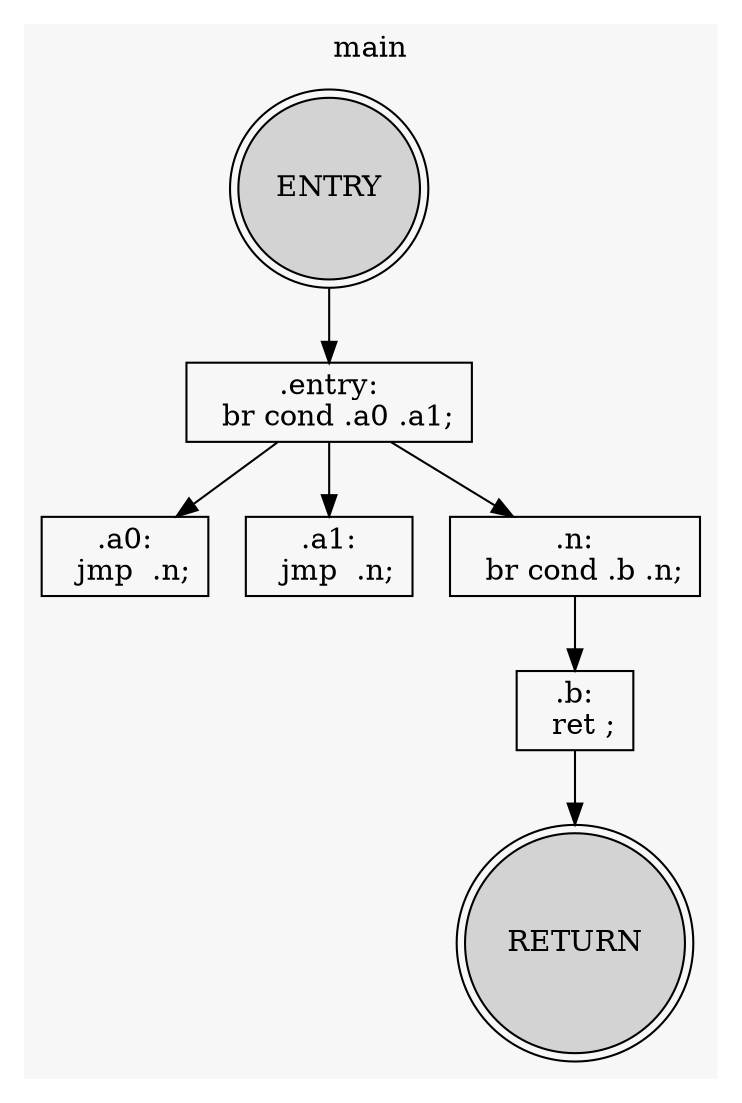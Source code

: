 // Dominator Tree
digraph DOMTREE {
	subgraph cluster_main {
		label=main
		color="#f7f7f7"
		style=filled
		rankdir=TB
		FUNC_main_NODE_ENTRY [label=ENTRY fillcolor=lightgray shape=doublecircle style=filled]
		FUNC_main_NODE_entry [label=".entry:
  br cond .a0 .a1;" shape=box]
		FUNC_main_NODE_ENTRY -> FUNC_main_NODE_entry
		FUNC_main_NODE_a0 [label=".a0:
  jmp  .n;" shape=box]
		FUNC_main_NODE_entry -> FUNC_main_NODE_a0
		FUNC_main_NODE_a1 [label=".a1:
  jmp  .n;" shape=box]
		FUNC_main_NODE_entry -> FUNC_main_NODE_a1
		FUNC_main_NODE_n [label=".n:
  br cond .b .n;" shape=box]
		FUNC_main_NODE_entry -> FUNC_main_NODE_n
		FUNC_main_NODE_b [label=".b:
  ret ;" shape=box]
		FUNC_main_NODE_n -> FUNC_main_NODE_b
		FUNC_main_NODE_RETURN [label=RETURN fillcolor=lightgray shape=doublecircle style=filled]
		FUNC_main_NODE_b -> FUNC_main_NODE_RETURN
	}
}
